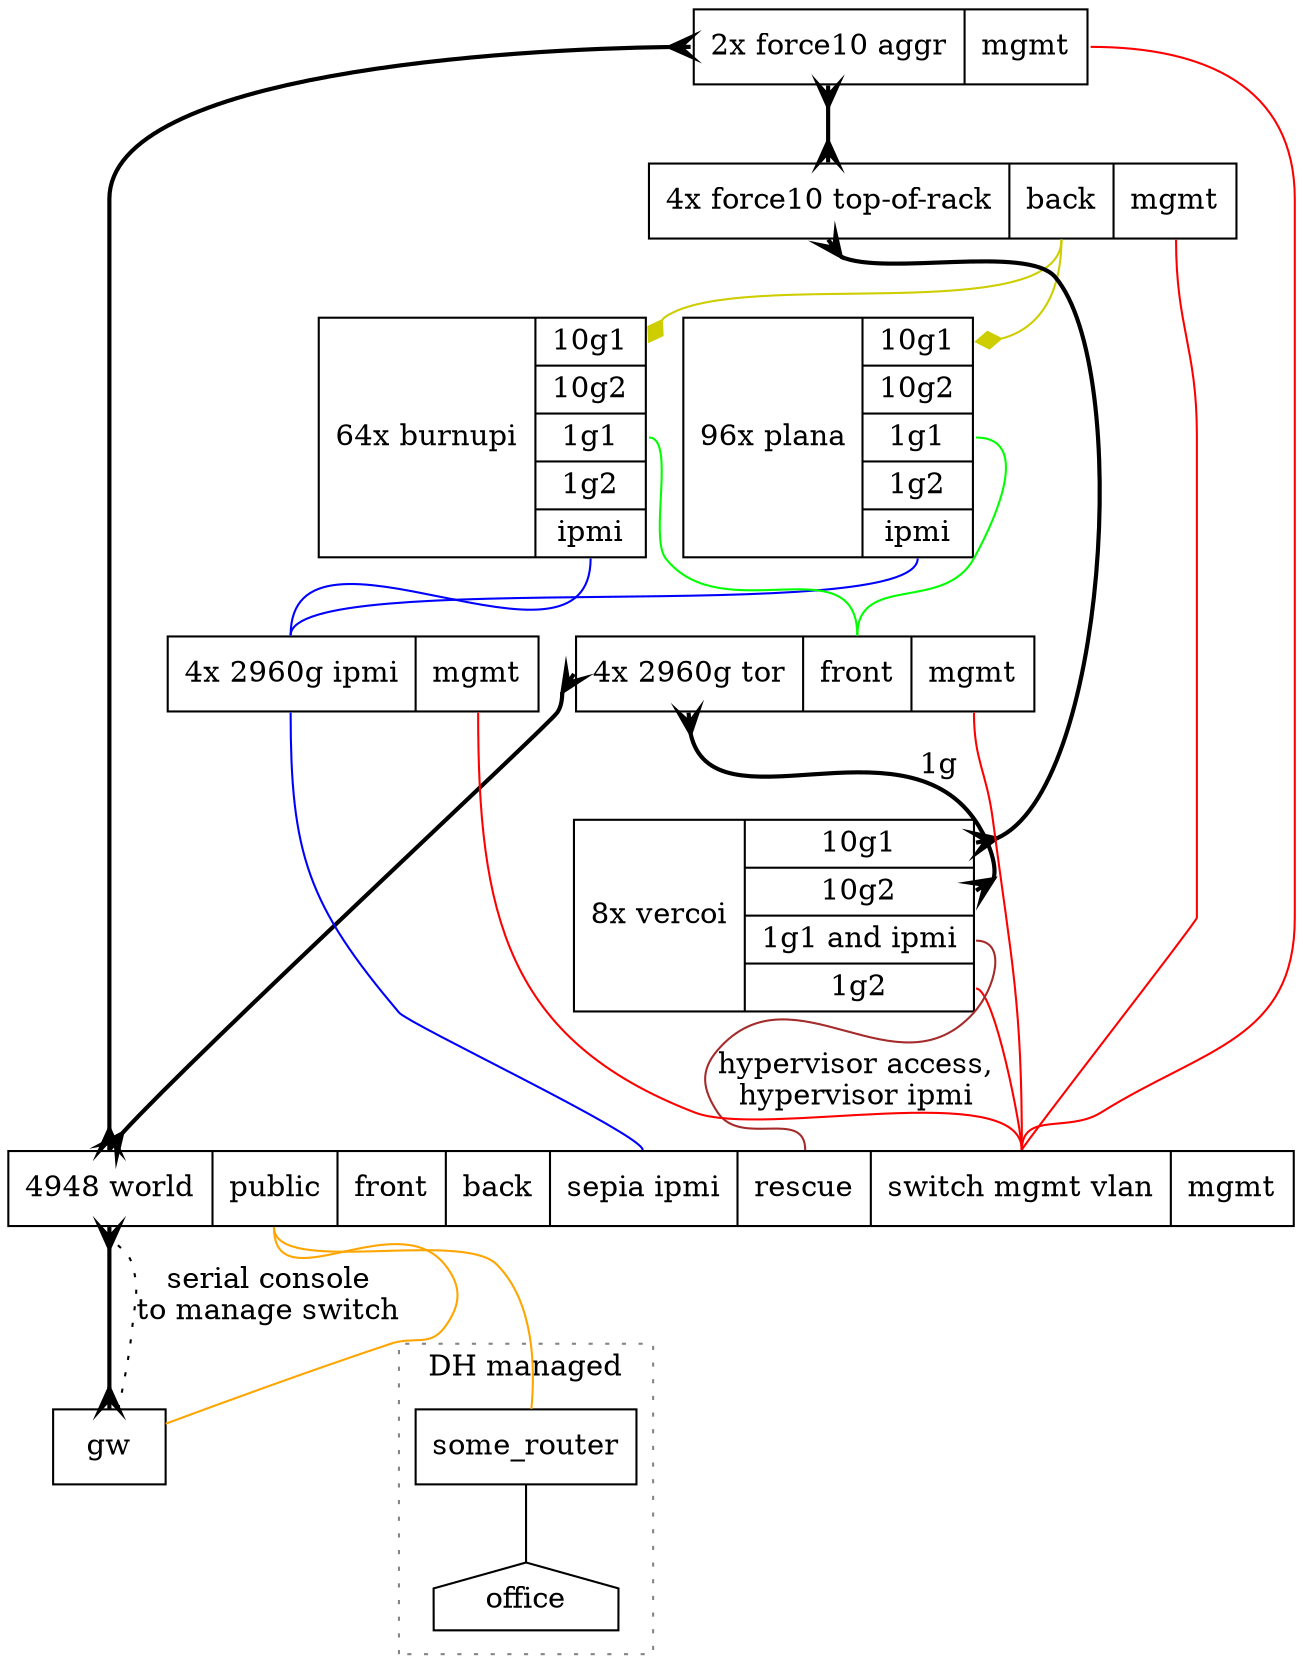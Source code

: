 digraph "new-sepia-network" {
  edge [arrowhead=none];
  node [shape=record];
  
  plana [label="96x plana|{<10g1>10g1|<10g2>10g2|<1g1>1g1|<1g2>1g2|<ipmi> ipmi}"];
  burnupi [label="64x burnupi|{<10g1>10g1|<10g2>10g2|<1g1>1g1|<1g2>1g2|<ipmi> ipmi}"];
  vercoi [label="8x vercoi|{<10g1>10g1|<10g2>10g2|<1g1 and ipmi>1g1 and ipmi|<1g2>1g2}"];
  gw [label="gw"];
  
  force10_tor [label="<tor>4x force10 top-of-rack|<back> back|<mgmt> mgmt"];
  force10_interconnect [label="<ic>2x force10 aggr|<mgmt> mgmt"];
  
  force10_interconnect:ic -> force10_tor:tor [weight=100, dir=both, arrowhead=crow, arrowtail=crow, style=bold];
  
  force10_interconnect:ic -> world:trunk [weight=100, dir=both, arrowhead=crow, arrowtail=crow, style=bold];
  
  subgraph front {
    edge [color=yellow3, arrowhead=diamond];
    
    force10_tor:back -> plana:"10g1";
    force10_tor:back -> burnupi:"10g1";
  }
  force10_tor:tor -> vercoi:"10g1" [weight=100, dir=both, arrowhead=crow, arrowtail=crow, style=bold];
  
  slow [label="<tor>4x 2960g tor|<front> front|<mgmt> mgmt"];
  slow:tor -> world:trunk [weight=100, dir=both, arrowhead=crow, arrowtail=crow, style=bold];
  
  ipmi [label="<sepia_ipmi>4x 2960g ipmi|<mgmt> mgmt"];
  
  world [label="<trunk>4948 world|<pub> public|<front> front|<back> back|<sepia_ipmi> sepia ipmi|<rescue> rescue|<switch_mgmt> switch mgmt vlan|<mgmt> mgmt"];
  
  subgraph cluster_dh_managed {
    label="DH managed";
    style=dotted;
    color=gray52;
    
    some_router;
    office [shape=house];
  }
  
  subgraph sepia_ipmi {
    edge [color=blue];
    
    plana:ipmi -> ipmi:sepia_ipmi;
    burnupi:ipmi -> ipmi:sepia_ipmi;
    ipmi:sepia_ipmi -> world:sepia_ipmi;
  }
  
  subgraph switch_mgmt {
    edge [color=red];
    
    force10_tor:mgmt -> world:switch_mgmt;
    force10_interconnect:mgmt -> world:switch_mgmt;
    slow:mgmt -> world:switch_mgmt;
    ipmi:mgmt -> world:switch_mgmt;
    vercoi:"1g2" -> world:switch_mgmt;
  }
  
  subgraph back {
    edge [color=green, dir=front, arrowtail=diamond];
    
    plana:"1g1" -> slow:front;
    burnupi:"1g1" -> slow:front;
  }

  slow:tor -> vercoi:"10g2" [weight=100, dir=both, arrowhead=crow, arrowtail=crow, style=bold, label="1g"];
  
  subgraph pub {
    edge [color=orange1];
    
    world:trunk -> gw [weight=100, dir=both, arrowhead=crow, arrowtail=crow, color=black, style=bold];
    world:pub -> gw;
    world:pub -> some_router;
  }
  
  gw -> world:trunk [label="serial console\nto manage switch", style=dotted];
  
  some_router -> office;
  
  subgraph rescue {
    edge [color=brown];
    
    vercoi:"1g1 and ipmi" -> world:rescue [label="hypervisor access,\nhypervisor ipmi"];
  }
}
